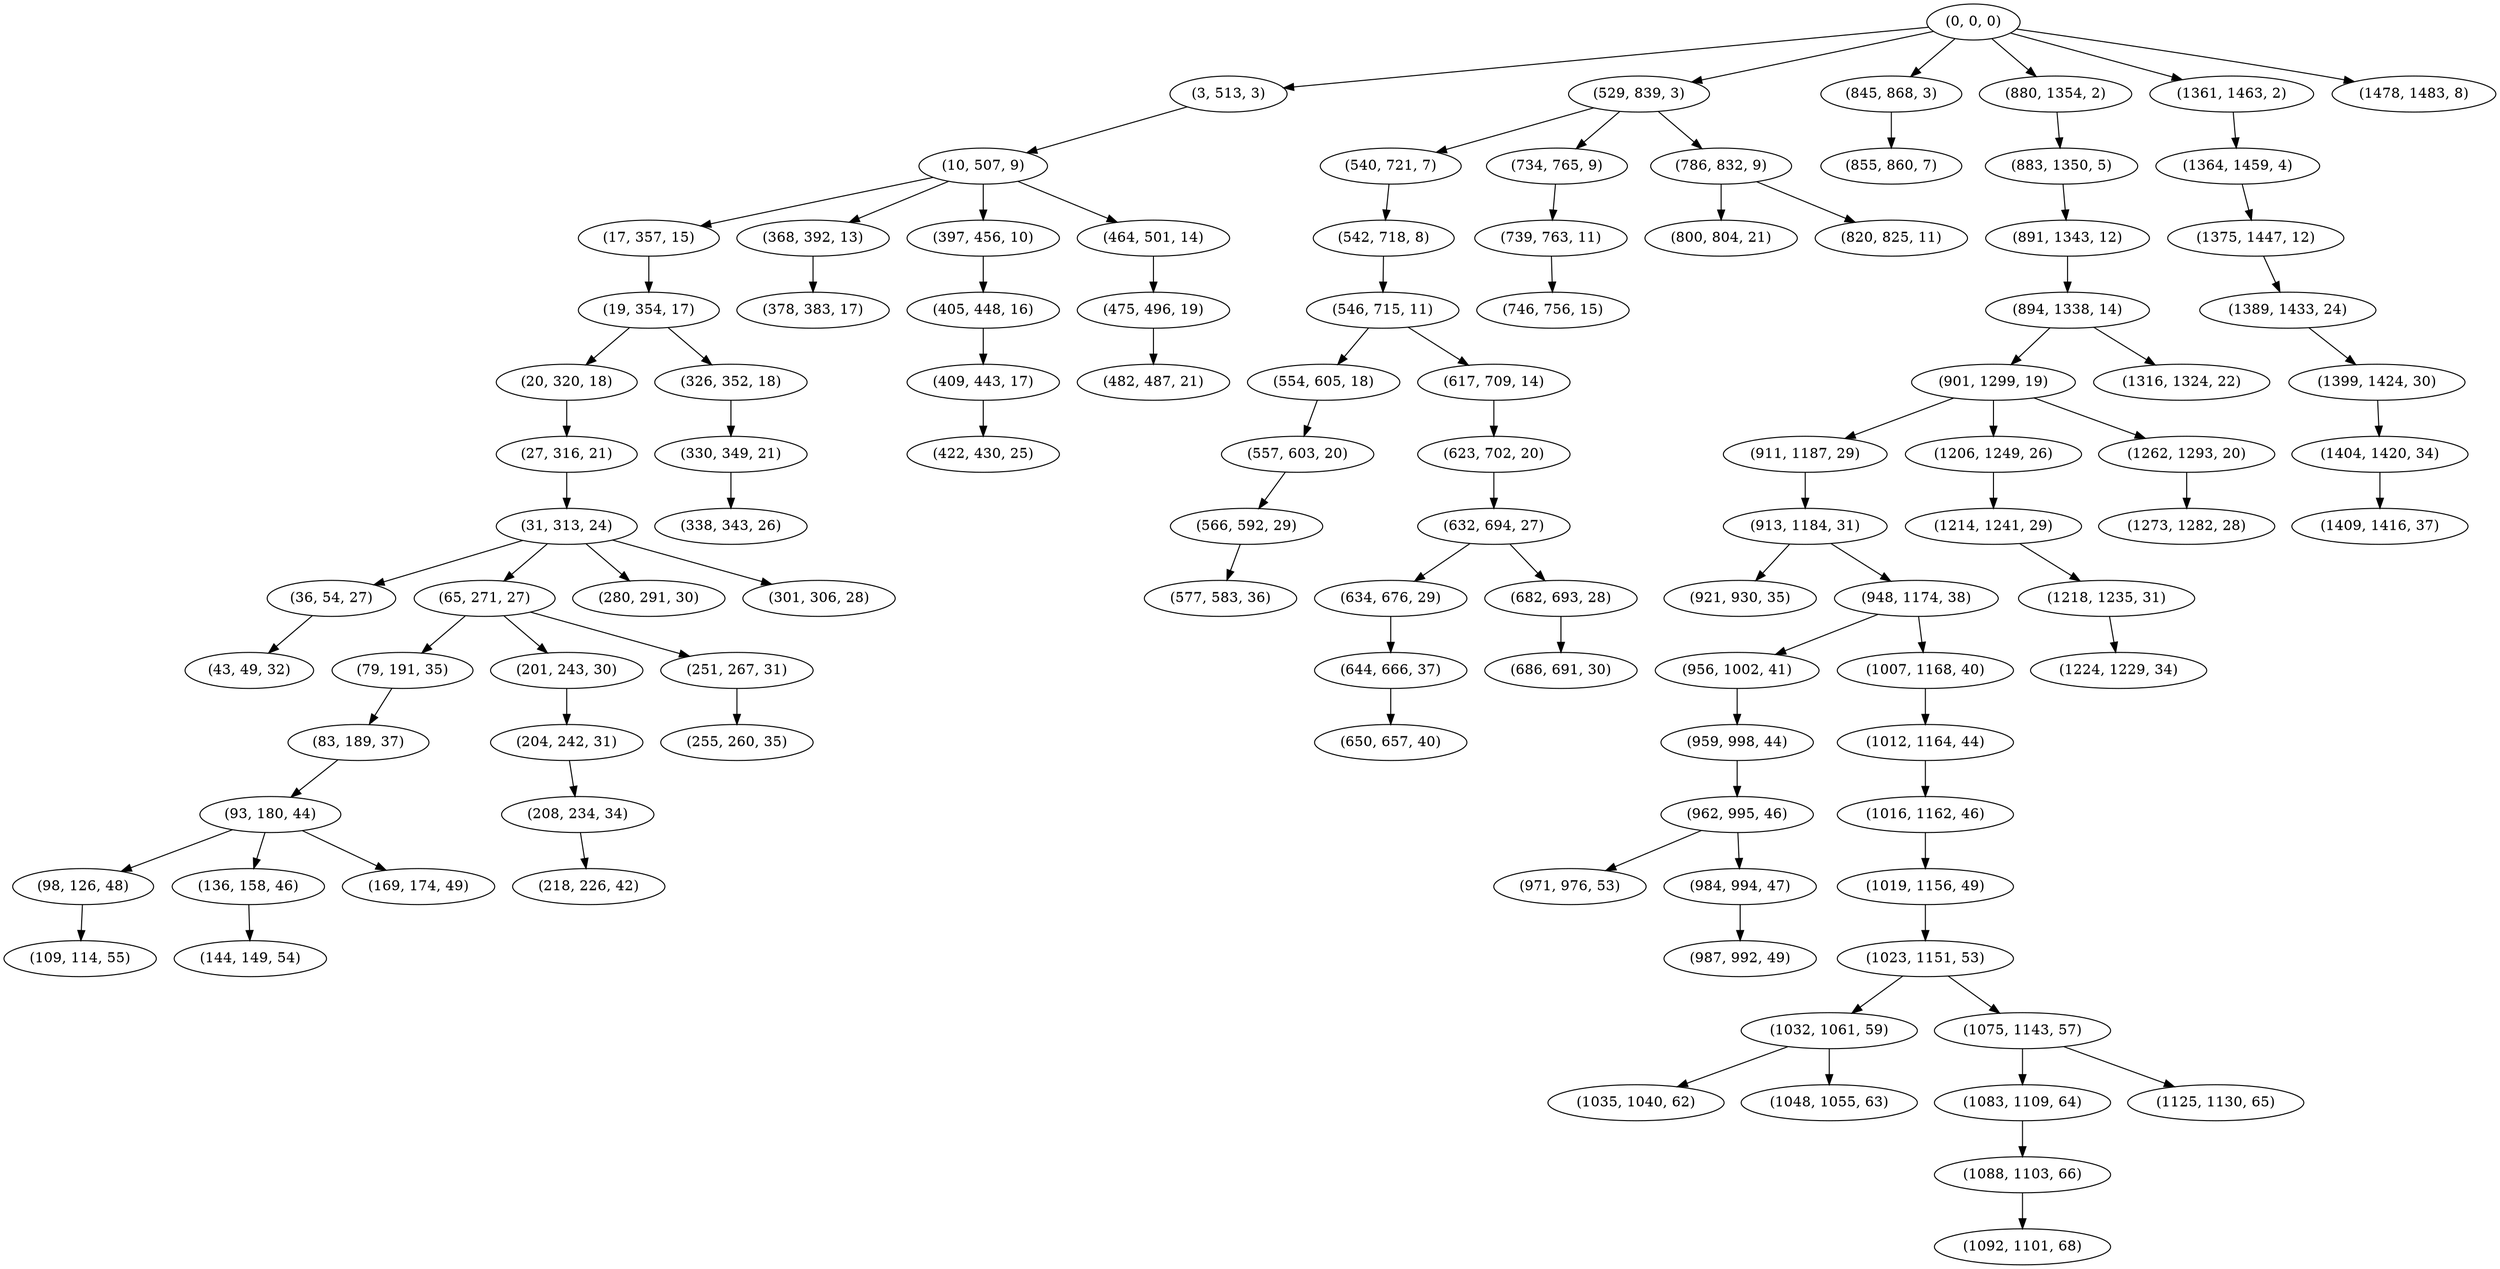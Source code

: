 digraph tree {
    "(0, 0, 0)";
    "(3, 513, 3)";
    "(10, 507, 9)";
    "(17, 357, 15)";
    "(19, 354, 17)";
    "(20, 320, 18)";
    "(27, 316, 21)";
    "(31, 313, 24)";
    "(36, 54, 27)";
    "(43, 49, 32)";
    "(65, 271, 27)";
    "(79, 191, 35)";
    "(83, 189, 37)";
    "(93, 180, 44)";
    "(98, 126, 48)";
    "(109, 114, 55)";
    "(136, 158, 46)";
    "(144, 149, 54)";
    "(169, 174, 49)";
    "(201, 243, 30)";
    "(204, 242, 31)";
    "(208, 234, 34)";
    "(218, 226, 42)";
    "(251, 267, 31)";
    "(255, 260, 35)";
    "(280, 291, 30)";
    "(301, 306, 28)";
    "(326, 352, 18)";
    "(330, 349, 21)";
    "(338, 343, 26)";
    "(368, 392, 13)";
    "(378, 383, 17)";
    "(397, 456, 10)";
    "(405, 448, 16)";
    "(409, 443, 17)";
    "(422, 430, 25)";
    "(464, 501, 14)";
    "(475, 496, 19)";
    "(482, 487, 21)";
    "(529, 839, 3)";
    "(540, 721, 7)";
    "(542, 718, 8)";
    "(546, 715, 11)";
    "(554, 605, 18)";
    "(557, 603, 20)";
    "(566, 592, 29)";
    "(577, 583, 36)";
    "(617, 709, 14)";
    "(623, 702, 20)";
    "(632, 694, 27)";
    "(634, 676, 29)";
    "(644, 666, 37)";
    "(650, 657, 40)";
    "(682, 693, 28)";
    "(686, 691, 30)";
    "(734, 765, 9)";
    "(739, 763, 11)";
    "(746, 756, 15)";
    "(786, 832, 9)";
    "(800, 804, 21)";
    "(820, 825, 11)";
    "(845, 868, 3)";
    "(855, 860, 7)";
    "(880, 1354, 2)";
    "(883, 1350, 5)";
    "(891, 1343, 12)";
    "(894, 1338, 14)";
    "(901, 1299, 19)";
    "(911, 1187, 29)";
    "(913, 1184, 31)";
    "(921, 930, 35)";
    "(948, 1174, 38)";
    "(956, 1002, 41)";
    "(959, 998, 44)";
    "(962, 995, 46)";
    "(971, 976, 53)";
    "(984, 994, 47)";
    "(987, 992, 49)";
    "(1007, 1168, 40)";
    "(1012, 1164, 44)";
    "(1016, 1162, 46)";
    "(1019, 1156, 49)";
    "(1023, 1151, 53)";
    "(1032, 1061, 59)";
    "(1035, 1040, 62)";
    "(1048, 1055, 63)";
    "(1075, 1143, 57)";
    "(1083, 1109, 64)";
    "(1088, 1103, 66)";
    "(1092, 1101, 68)";
    "(1125, 1130, 65)";
    "(1206, 1249, 26)";
    "(1214, 1241, 29)";
    "(1218, 1235, 31)";
    "(1224, 1229, 34)";
    "(1262, 1293, 20)";
    "(1273, 1282, 28)";
    "(1316, 1324, 22)";
    "(1361, 1463, 2)";
    "(1364, 1459, 4)";
    "(1375, 1447, 12)";
    "(1389, 1433, 24)";
    "(1399, 1424, 30)";
    "(1404, 1420, 34)";
    "(1409, 1416, 37)";
    "(1478, 1483, 8)";
    "(0, 0, 0)" -> "(3, 513, 3)";
    "(0, 0, 0)" -> "(529, 839, 3)";
    "(0, 0, 0)" -> "(845, 868, 3)";
    "(0, 0, 0)" -> "(880, 1354, 2)";
    "(0, 0, 0)" -> "(1361, 1463, 2)";
    "(0, 0, 0)" -> "(1478, 1483, 8)";
    "(3, 513, 3)" -> "(10, 507, 9)";
    "(10, 507, 9)" -> "(17, 357, 15)";
    "(10, 507, 9)" -> "(368, 392, 13)";
    "(10, 507, 9)" -> "(397, 456, 10)";
    "(10, 507, 9)" -> "(464, 501, 14)";
    "(17, 357, 15)" -> "(19, 354, 17)";
    "(19, 354, 17)" -> "(20, 320, 18)";
    "(19, 354, 17)" -> "(326, 352, 18)";
    "(20, 320, 18)" -> "(27, 316, 21)";
    "(27, 316, 21)" -> "(31, 313, 24)";
    "(31, 313, 24)" -> "(36, 54, 27)";
    "(31, 313, 24)" -> "(65, 271, 27)";
    "(31, 313, 24)" -> "(280, 291, 30)";
    "(31, 313, 24)" -> "(301, 306, 28)";
    "(36, 54, 27)" -> "(43, 49, 32)";
    "(65, 271, 27)" -> "(79, 191, 35)";
    "(65, 271, 27)" -> "(201, 243, 30)";
    "(65, 271, 27)" -> "(251, 267, 31)";
    "(79, 191, 35)" -> "(83, 189, 37)";
    "(83, 189, 37)" -> "(93, 180, 44)";
    "(93, 180, 44)" -> "(98, 126, 48)";
    "(93, 180, 44)" -> "(136, 158, 46)";
    "(93, 180, 44)" -> "(169, 174, 49)";
    "(98, 126, 48)" -> "(109, 114, 55)";
    "(136, 158, 46)" -> "(144, 149, 54)";
    "(201, 243, 30)" -> "(204, 242, 31)";
    "(204, 242, 31)" -> "(208, 234, 34)";
    "(208, 234, 34)" -> "(218, 226, 42)";
    "(251, 267, 31)" -> "(255, 260, 35)";
    "(326, 352, 18)" -> "(330, 349, 21)";
    "(330, 349, 21)" -> "(338, 343, 26)";
    "(368, 392, 13)" -> "(378, 383, 17)";
    "(397, 456, 10)" -> "(405, 448, 16)";
    "(405, 448, 16)" -> "(409, 443, 17)";
    "(409, 443, 17)" -> "(422, 430, 25)";
    "(464, 501, 14)" -> "(475, 496, 19)";
    "(475, 496, 19)" -> "(482, 487, 21)";
    "(529, 839, 3)" -> "(540, 721, 7)";
    "(529, 839, 3)" -> "(734, 765, 9)";
    "(529, 839, 3)" -> "(786, 832, 9)";
    "(540, 721, 7)" -> "(542, 718, 8)";
    "(542, 718, 8)" -> "(546, 715, 11)";
    "(546, 715, 11)" -> "(554, 605, 18)";
    "(546, 715, 11)" -> "(617, 709, 14)";
    "(554, 605, 18)" -> "(557, 603, 20)";
    "(557, 603, 20)" -> "(566, 592, 29)";
    "(566, 592, 29)" -> "(577, 583, 36)";
    "(617, 709, 14)" -> "(623, 702, 20)";
    "(623, 702, 20)" -> "(632, 694, 27)";
    "(632, 694, 27)" -> "(634, 676, 29)";
    "(632, 694, 27)" -> "(682, 693, 28)";
    "(634, 676, 29)" -> "(644, 666, 37)";
    "(644, 666, 37)" -> "(650, 657, 40)";
    "(682, 693, 28)" -> "(686, 691, 30)";
    "(734, 765, 9)" -> "(739, 763, 11)";
    "(739, 763, 11)" -> "(746, 756, 15)";
    "(786, 832, 9)" -> "(800, 804, 21)";
    "(786, 832, 9)" -> "(820, 825, 11)";
    "(845, 868, 3)" -> "(855, 860, 7)";
    "(880, 1354, 2)" -> "(883, 1350, 5)";
    "(883, 1350, 5)" -> "(891, 1343, 12)";
    "(891, 1343, 12)" -> "(894, 1338, 14)";
    "(894, 1338, 14)" -> "(901, 1299, 19)";
    "(894, 1338, 14)" -> "(1316, 1324, 22)";
    "(901, 1299, 19)" -> "(911, 1187, 29)";
    "(901, 1299, 19)" -> "(1206, 1249, 26)";
    "(901, 1299, 19)" -> "(1262, 1293, 20)";
    "(911, 1187, 29)" -> "(913, 1184, 31)";
    "(913, 1184, 31)" -> "(921, 930, 35)";
    "(913, 1184, 31)" -> "(948, 1174, 38)";
    "(948, 1174, 38)" -> "(956, 1002, 41)";
    "(948, 1174, 38)" -> "(1007, 1168, 40)";
    "(956, 1002, 41)" -> "(959, 998, 44)";
    "(959, 998, 44)" -> "(962, 995, 46)";
    "(962, 995, 46)" -> "(971, 976, 53)";
    "(962, 995, 46)" -> "(984, 994, 47)";
    "(984, 994, 47)" -> "(987, 992, 49)";
    "(1007, 1168, 40)" -> "(1012, 1164, 44)";
    "(1012, 1164, 44)" -> "(1016, 1162, 46)";
    "(1016, 1162, 46)" -> "(1019, 1156, 49)";
    "(1019, 1156, 49)" -> "(1023, 1151, 53)";
    "(1023, 1151, 53)" -> "(1032, 1061, 59)";
    "(1023, 1151, 53)" -> "(1075, 1143, 57)";
    "(1032, 1061, 59)" -> "(1035, 1040, 62)";
    "(1032, 1061, 59)" -> "(1048, 1055, 63)";
    "(1075, 1143, 57)" -> "(1083, 1109, 64)";
    "(1075, 1143, 57)" -> "(1125, 1130, 65)";
    "(1083, 1109, 64)" -> "(1088, 1103, 66)";
    "(1088, 1103, 66)" -> "(1092, 1101, 68)";
    "(1206, 1249, 26)" -> "(1214, 1241, 29)";
    "(1214, 1241, 29)" -> "(1218, 1235, 31)";
    "(1218, 1235, 31)" -> "(1224, 1229, 34)";
    "(1262, 1293, 20)" -> "(1273, 1282, 28)";
    "(1361, 1463, 2)" -> "(1364, 1459, 4)";
    "(1364, 1459, 4)" -> "(1375, 1447, 12)";
    "(1375, 1447, 12)" -> "(1389, 1433, 24)";
    "(1389, 1433, 24)" -> "(1399, 1424, 30)";
    "(1399, 1424, 30)" -> "(1404, 1420, 34)";
    "(1404, 1420, 34)" -> "(1409, 1416, 37)";
}
